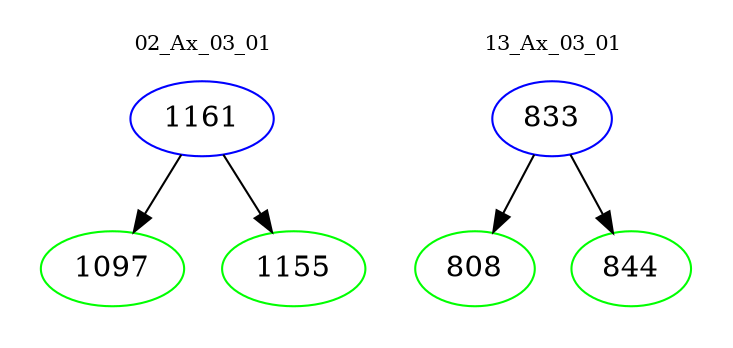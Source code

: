 digraph{
subgraph cluster_0 {
color = white
label = "02_Ax_03_01";
fontsize=10;
T0_1161 [label="1161", color="blue"]
T0_1161 -> T0_1097 [color="black"]
T0_1097 [label="1097", color="green"]
T0_1161 -> T0_1155 [color="black"]
T0_1155 [label="1155", color="green"]
}
subgraph cluster_1 {
color = white
label = "13_Ax_03_01";
fontsize=10;
T1_833 [label="833", color="blue"]
T1_833 -> T1_808 [color="black"]
T1_808 [label="808", color="green"]
T1_833 -> T1_844 [color="black"]
T1_844 [label="844", color="green"]
}
}

